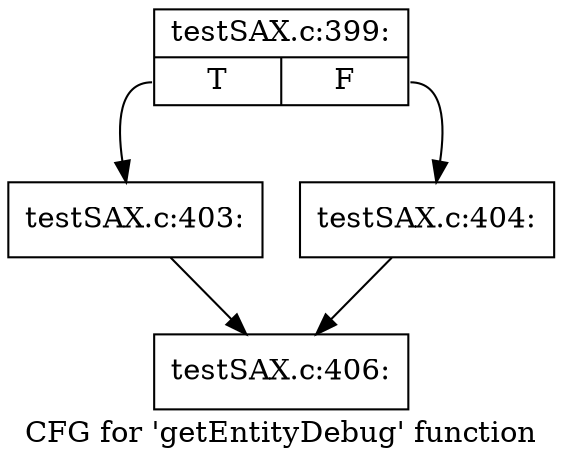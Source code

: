 digraph "CFG for 'getEntityDebug' function" {
	label="CFG for 'getEntityDebug' function";

	Node0x446b480 [shape=record,label="{testSAX.c:399:|{<s0>T|<s1>F}}"];
	Node0x446b480:s0 -> Node0x4479820;
	Node0x446b480:s1 -> Node0x4479870;
	Node0x4479820 [shape=record,label="{testSAX.c:403:}"];
	Node0x4479820 -> Node0x44799a0;
	Node0x4479870 [shape=record,label="{testSAX.c:404:}"];
	Node0x4479870 -> Node0x44799a0;
	Node0x44799a0 [shape=record,label="{testSAX.c:406:}"];
}

